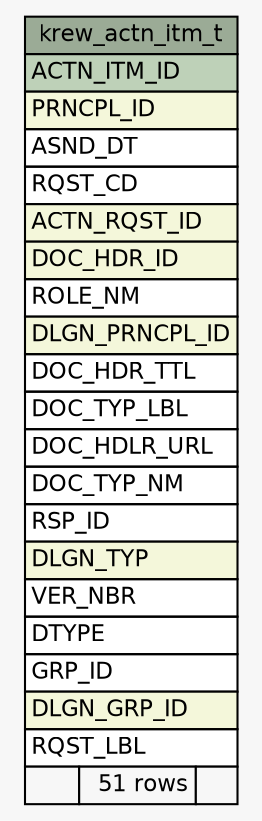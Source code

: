 // dot 2.28.0 on Mac OS X 10.7.2
// SchemaSpy rev 590
digraph "krew_actn_itm_t" {
  graph [
    rankdir="RL"
    bgcolor="#f7f7f7"
    nodesep="0.18"
    ranksep="0.46"
    fontname="Helvetica"
    fontsize="11"
  ];
  node [
    fontname="Helvetica"
    fontsize="11"
    shape="plaintext"
  ];
  edge [
    arrowsize="0.8"
  ];
  "krew_actn_itm_t" [
    label=<
    <TABLE BORDER="0" CELLBORDER="1" CELLSPACING="0" BGCOLOR="#ffffff">
      <TR><TD COLSPAN="3" BGCOLOR="#9bab96" ALIGN="CENTER">krew_actn_itm_t</TD></TR>
      <TR><TD PORT="ACTN_ITM_ID" COLSPAN="3" BGCOLOR="#bed1b8" ALIGN="LEFT">ACTN_ITM_ID</TD></TR>
      <TR><TD PORT="PRNCPL_ID" COLSPAN="3" BGCOLOR="#f4f7da" ALIGN="LEFT">PRNCPL_ID</TD></TR>
      <TR><TD PORT="ASND_DT" COLSPAN="3" ALIGN="LEFT">ASND_DT</TD></TR>
      <TR><TD PORT="RQST_CD" COLSPAN="3" ALIGN="LEFT">RQST_CD</TD></TR>
      <TR><TD PORT="ACTN_RQST_ID" COLSPAN="3" BGCOLOR="#f4f7da" ALIGN="LEFT">ACTN_RQST_ID</TD></TR>
      <TR><TD PORT="DOC_HDR_ID" COLSPAN="3" BGCOLOR="#f4f7da" ALIGN="LEFT">DOC_HDR_ID</TD></TR>
      <TR><TD PORT="ROLE_NM" COLSPAN="3" ALIGN="LEFT">ROLE_NM</TD></TR>
      <TR><TD PORT="DLGN_PRNCPL_ID" COLSPAN="3" BGCOLOR="#f4f7da" ALIGN="LEFT">DLGN_PRNCPL_ID</TD></TR>
      <TR><TD PORT="DOC_HDR_TTL" COLSPAN="3" ALIGN="LEFT">DOC_HDR_TTL</TD></TR>
      <TR><TD PORT="DOC_TYP_LBL" COLSPAN="3" ALIGN="LEFT">DOC_TYP_LBL</TD></TR>
      <TR><TD PORT="DOC_HDLR_URL" COLSPAN="3" ALIGN="LEFT">DOC_HDLR_URL</TD></TR>
      <TR><TD PORT="DOC_TYP_NM" COLSPAN="3" ALIGN="LEFT">DOC_TYP_NM</TD></TR>
      <TR><TD PORT="RSP_ID" COLSPAN="3" ALIGN="LEFT">RSP_ID</TD></TR>
      <TR><TD PORT="DLGN_TYP" COLSPAN="3" BGCOLOR="#f4f7da" ALIGN="LEFT">DLGN_TYP</TD></TR>
      <TR><TD PORT="VER_NBR" COLSPAN="3" ALIGN="LEFT">VER_NBR</TD></TR>
      <TR><TD PORT="DTYPE" COLSPAN="3" ALIGN="LEFT">DTYPE</TD></TR>
      <TR><TD PORT="GRP_ID" COLSPAN="3" ALIGN="LEFT">GRP_ID</TD></TR>
      <TR><TD PORT="DLGN_GRP_ID" COLSPAN="3" BGCOLOR="#f4f7da" ALIGN="LEFT">DLGN_GRP_ID</TD></TR>
      <TR><TD PORT="RQST_LBL" COLSPAN="3" ALIGN="LEFT">RQST_LBL</TD></TR>
      <TR><TD ALIGN="LEFT" BGCOLOR="#f7f7f7">  </TD><TD ALIGN="RIGHT" BGCOLOR="#f7f7f7">51 rows</TD><TD ALIGN="RIGHT" BGCOLOR="#f7f7f7">  </TD></TR>
    </TABLE>>
    URL="tables/krew_actn_itm_t.html"
    tooltip="krew_actn_itm_t"
  ];
}
